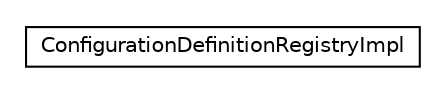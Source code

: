 #!/usr/local/bin/dot
#
# Class diagram 
# Generated by UMLGraph version R5_6-24-gf6e263 (http://www.umlgraph.org/)
#

digraph G {
	edge [fontname="Helvetica",fontsize=10,labelfontname="Helvetica",labelfontsize=10];
	node [fontname="Helvetica",fontsize=10,shape=plaintext];
	nodesep=0.25;
	ranksep=0.5;
	// org.universAAL.ucc.configuration.configdefinitionregistry.ConfigurationDefinitionRegistryImpl
	c1432753 [label=<<table title="org.universAAL.ucc.configuration.configdefinitionregistry.ConfigurationDefinitionRegistryImpl" border="0" cellborder="1" cellspacing="0" cellpadding="2" port="p" href="./ConfigurationDefinitionRegistryImpl.html">
		<tr><td><table border="0" cellspacing="0" cellpadding="1">
<tr><td align="center" balign="center"> ConfigurationDefinitionRegistryImpl </td></tr>
		</table></td></tr>
		</table>>, URL="./ConfigurationDefinitionRegistryImpl.html", fontname="Helvetica", fontcolor="black", fontsize=10.0];
}

